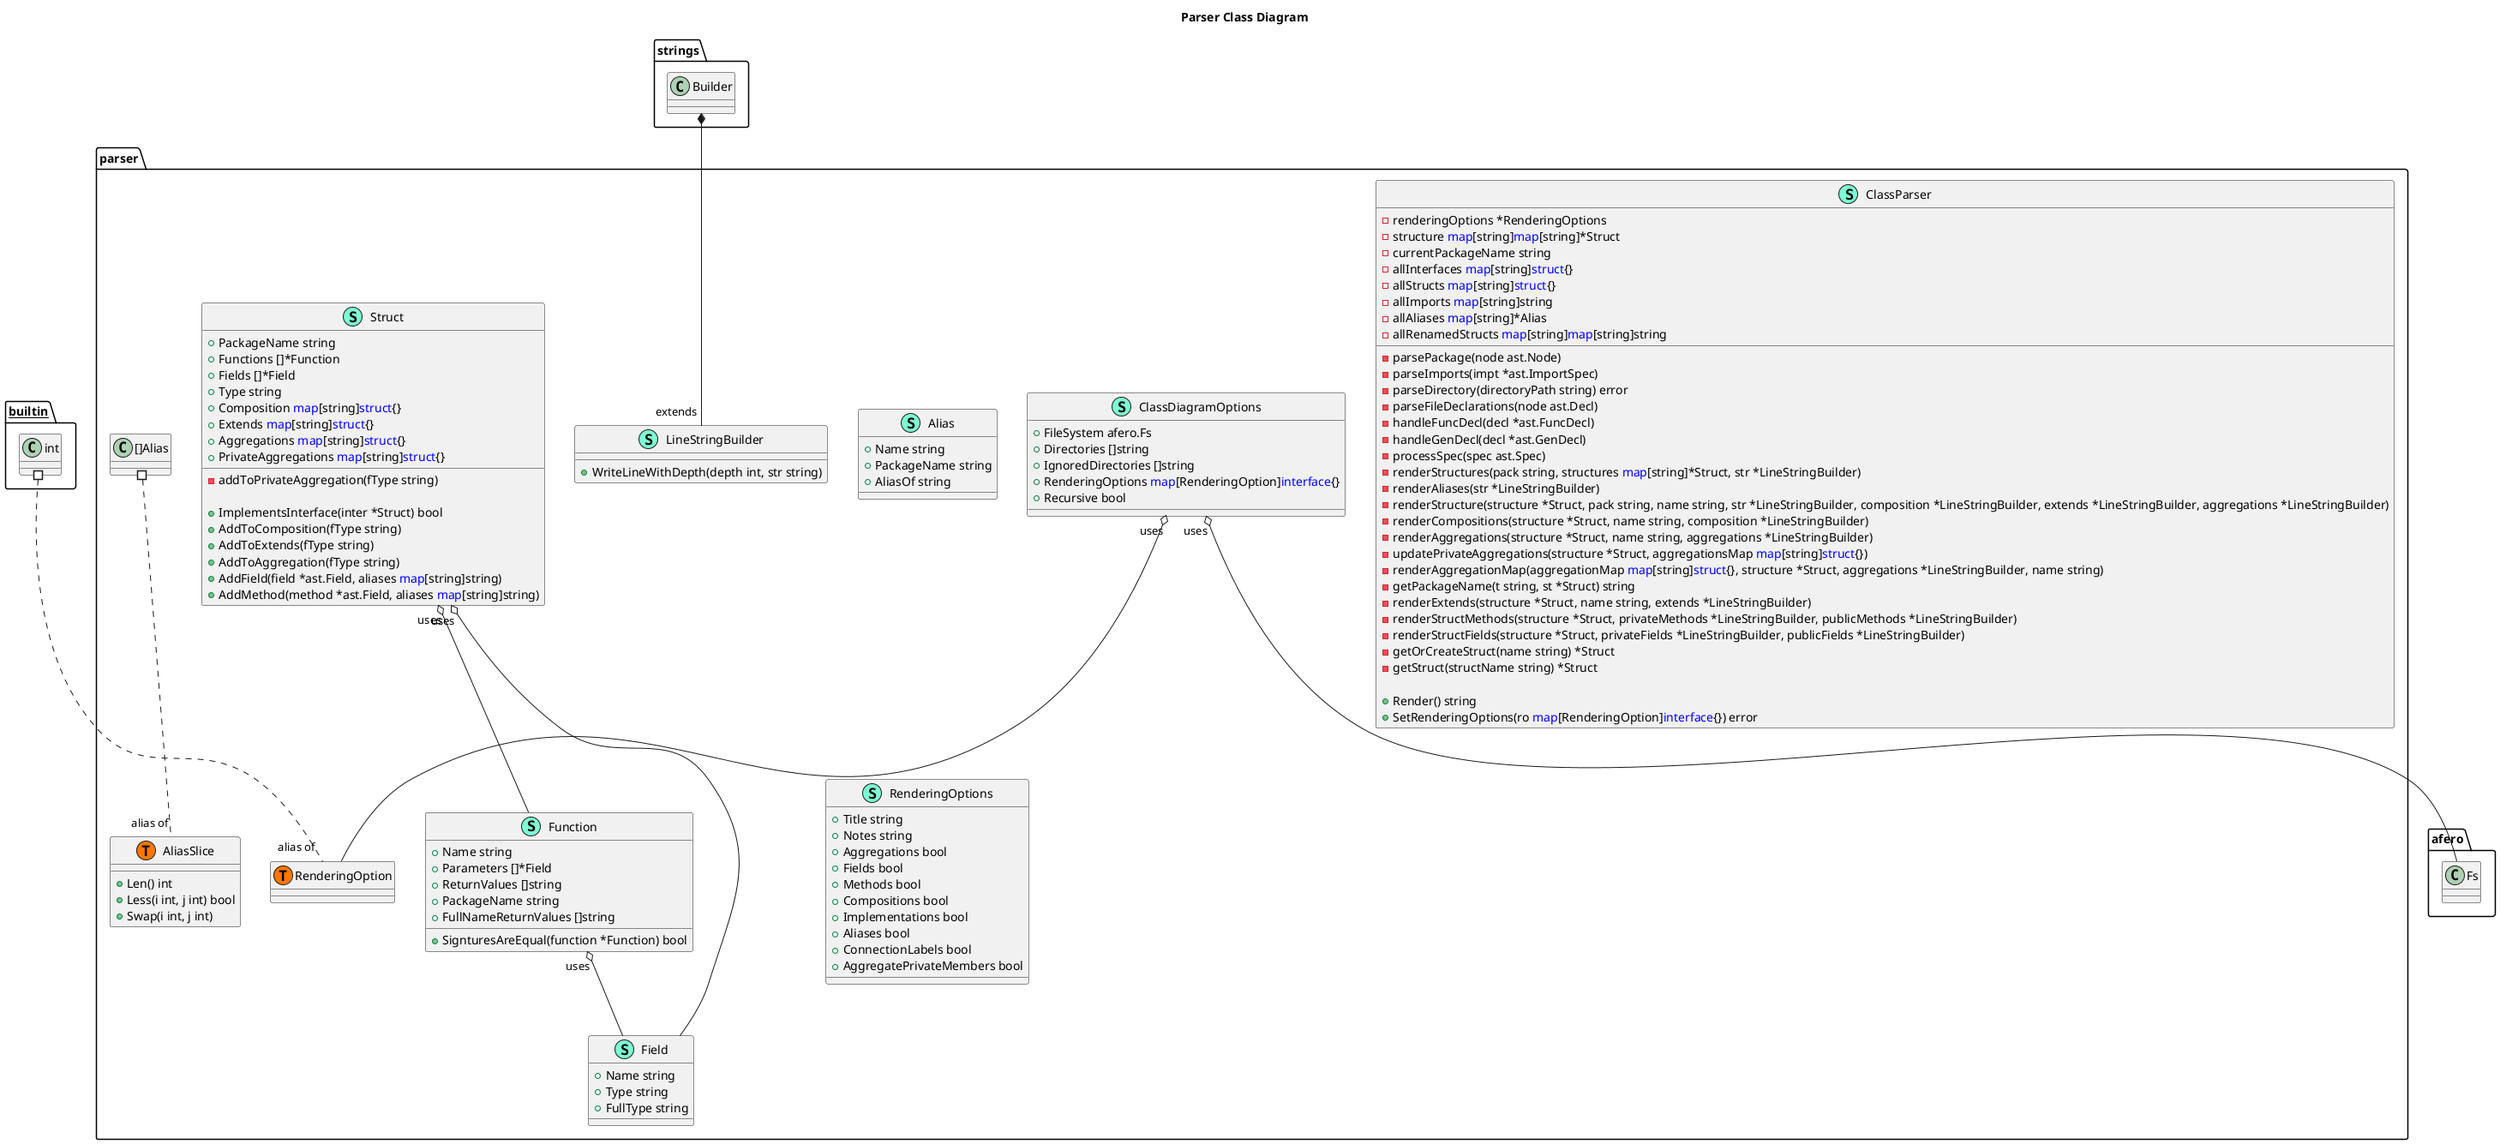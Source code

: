 @startuml
title Parser Class Diagram
namespace parser {
    class Alias << (S,Aquamarine) >> {
        + Name string
        + PackageName string
        + AliasOf string

    }
    class AliasSlice << (S,Aquamarine) >> {
        + Len() int
        + Less(i int, j int) bool
        + Swap(i int, j int) 

    }
    class ClassDiagramOptions << (S,Aquamarine) >> {
        + FileSystem afero.Fs
        + Directories []string
        + IgnoredDirectories []string
        + RenderingOptions <font color=blue>map</font>[RenderingOption]<font color=blue>interface</font>{}
        + Recursive bool

    }
    class ClassParser << (S,Aquamarine) >> {
        - renderingOptions *RenderingOptions
        - structure <font color=blue>map</font>[string]<font color=blue>map</font>[string]*Struct
        - currentPackageName string
        - allInterfaces <font color=blue>map</font>[string]<font color=blue>struct</font>{}
        - allStructs <font color=blue>map</font>[string]<font color=blue>struct</font>{}
        - allImports <font color=blue>map</font>[string]string
        - allAliases <font color=blue>map</font>[string]*Alias
        - allRenamedStructs <font color=blue>map</font>[string]<font color=blue>map</font>[string]string

        - parsePackage(node ast.Node) 
        - parseImports(impt *ast.ImportSpec) 
        - parseDirectory(directoryPath string) error
        - parseFileDeclarations(node ast.Decl) 
        - handleFuncDecl(decl *ast.FuncDecl) 
        - handleGenDecl(decl *ast.GenDecl) 
        - processSpec(spec ast.Spec) 
        - renderStructures(pack string, structures <font color=blue>map</font>[string]*Struct, str *LineStringBuilder) 
        - renderAliases(str *LineStringBuilder) 
        - renderStructure(structure *Struct, pack string, name string, str *LineStringBuilder, composition *LineStringBuilder, extends *LineStringBuilder, aggregations *LineStringBuilder) 
        - renderCompositions(structure *Struct, name string, composition *LineStringBuilder) 
        - renderAggregations(structure *Struct, name string, aggregations *LineStringBuilder) 
        - updatePrivateAggregations(structure *Struct, aggregationsMap <font color=blue>map</font>[string]<font color=blue>struct</font>{}) 
        - renderAggregationMap(aggregationMap <font color=blue>map</font>[string]<font color=blue>struct</font>{}, structure *Struct, aggregations *LineStringBuilder, name string) 
        - getPackageName(t string, st *Struct) string
        - renderExtends(structure *Struct, name string, extends *LineStringBuilder) 
        - renderStructMethods(structure *Struct, privateMethods *LineStringBuilder, publicMethods *LineStringBuilder) 
        - renderStructFields(structure *Struct, privateFields *LineStringBuilder, publicFields *LineStringBuilder) 
        - getOrCreateStruct(name string) *Struct
        - getStruct(structName string) *Struct

        + Render() string
        + SetRenderingOptions(ro <font color=blue>map</font>[RenderingOption]<font color=blue>interface</font>{}) error

    }
    class Field << (S,Aquamarine) >> {
        + Name string
        + Type string
        + FullType string

    }
    class Function << (S,Aquamarine) >> {
        + Name string
        + Parameters []*Field
        + ReturnValues []string
        + PackageName string
        + FullNameReturnValues []string

        + SignturesAreEqual(function *Function) bool

    }
    class LineStringBuilder << (S,Aquamarine) >> {
        + WriteLineWithDepth(depth int, str string) 

    }
    class RenderingOptions << (S,Aquamarine) >> {
        + Title string
        + Notes string
        + Aggregations bool
        + Fields bool
        + Methods bool
        + Compositions bool
        + Implementations bool
        + Aliases bool
        + ConnectionLabels bool
        + AggregatePrivateMembers bool

    }
    class Struct << (S,Aquamarine) >> {
        + PackageName string
        + Functions []*Function
        + Fields []*Field
        + Type string
        + Composition <font color=blue>map</font>[string]<font color=blue>struct</font>{}
        + Extends <font color=blue>map</font>[string]<font color=blue>struct</font>{}
        + Aggregations <font color=blue>map</font>[string]<font color=blue>struct</font>{}
        + PrivateAggregations <font color=blue>map</font>[string]<font color=blue>struct</font>{}

        - addToPrivateAggregation(fType string) 

        + ImplementsInterface(inter *Struct) bool
        + AddToComposition(fType string) 
        + AddToExtends(fType string) 
        + AddToAggregation(fType string) 
        + AddField(field *ast.Field, aliases <font color=blue>map</font>[string]string) 
        + AddMethod(method *ast.Field, aliases <font color=blue>map</font>[string]string) 

    }
    class parser.AliasSlice << (T, #FF7700) >>  {
    }
    class parser.RenderingOption << (T, #FF7700) >>  {
    }
}
"strings.Builder" *-- "extends""parser.LineStringBuilder"


"parser.ClassDiagramOptions""uses" o-- "afero.Fs"
"parser.ClassDiagramOptions""uses" o-- "parser.RenderingOption"
"parser.Function""uses" o-- "parser.Field"
"parser.Struct""uses" o-- "parser.Field"
"parser.Struct""uses" o-- "parser.Function"

"__builtin__.int" #.. "alias of""parser.RenderingOption"
"parser.[]Alias" #.. "alias of""parser.AliasSlice"
@enduml
